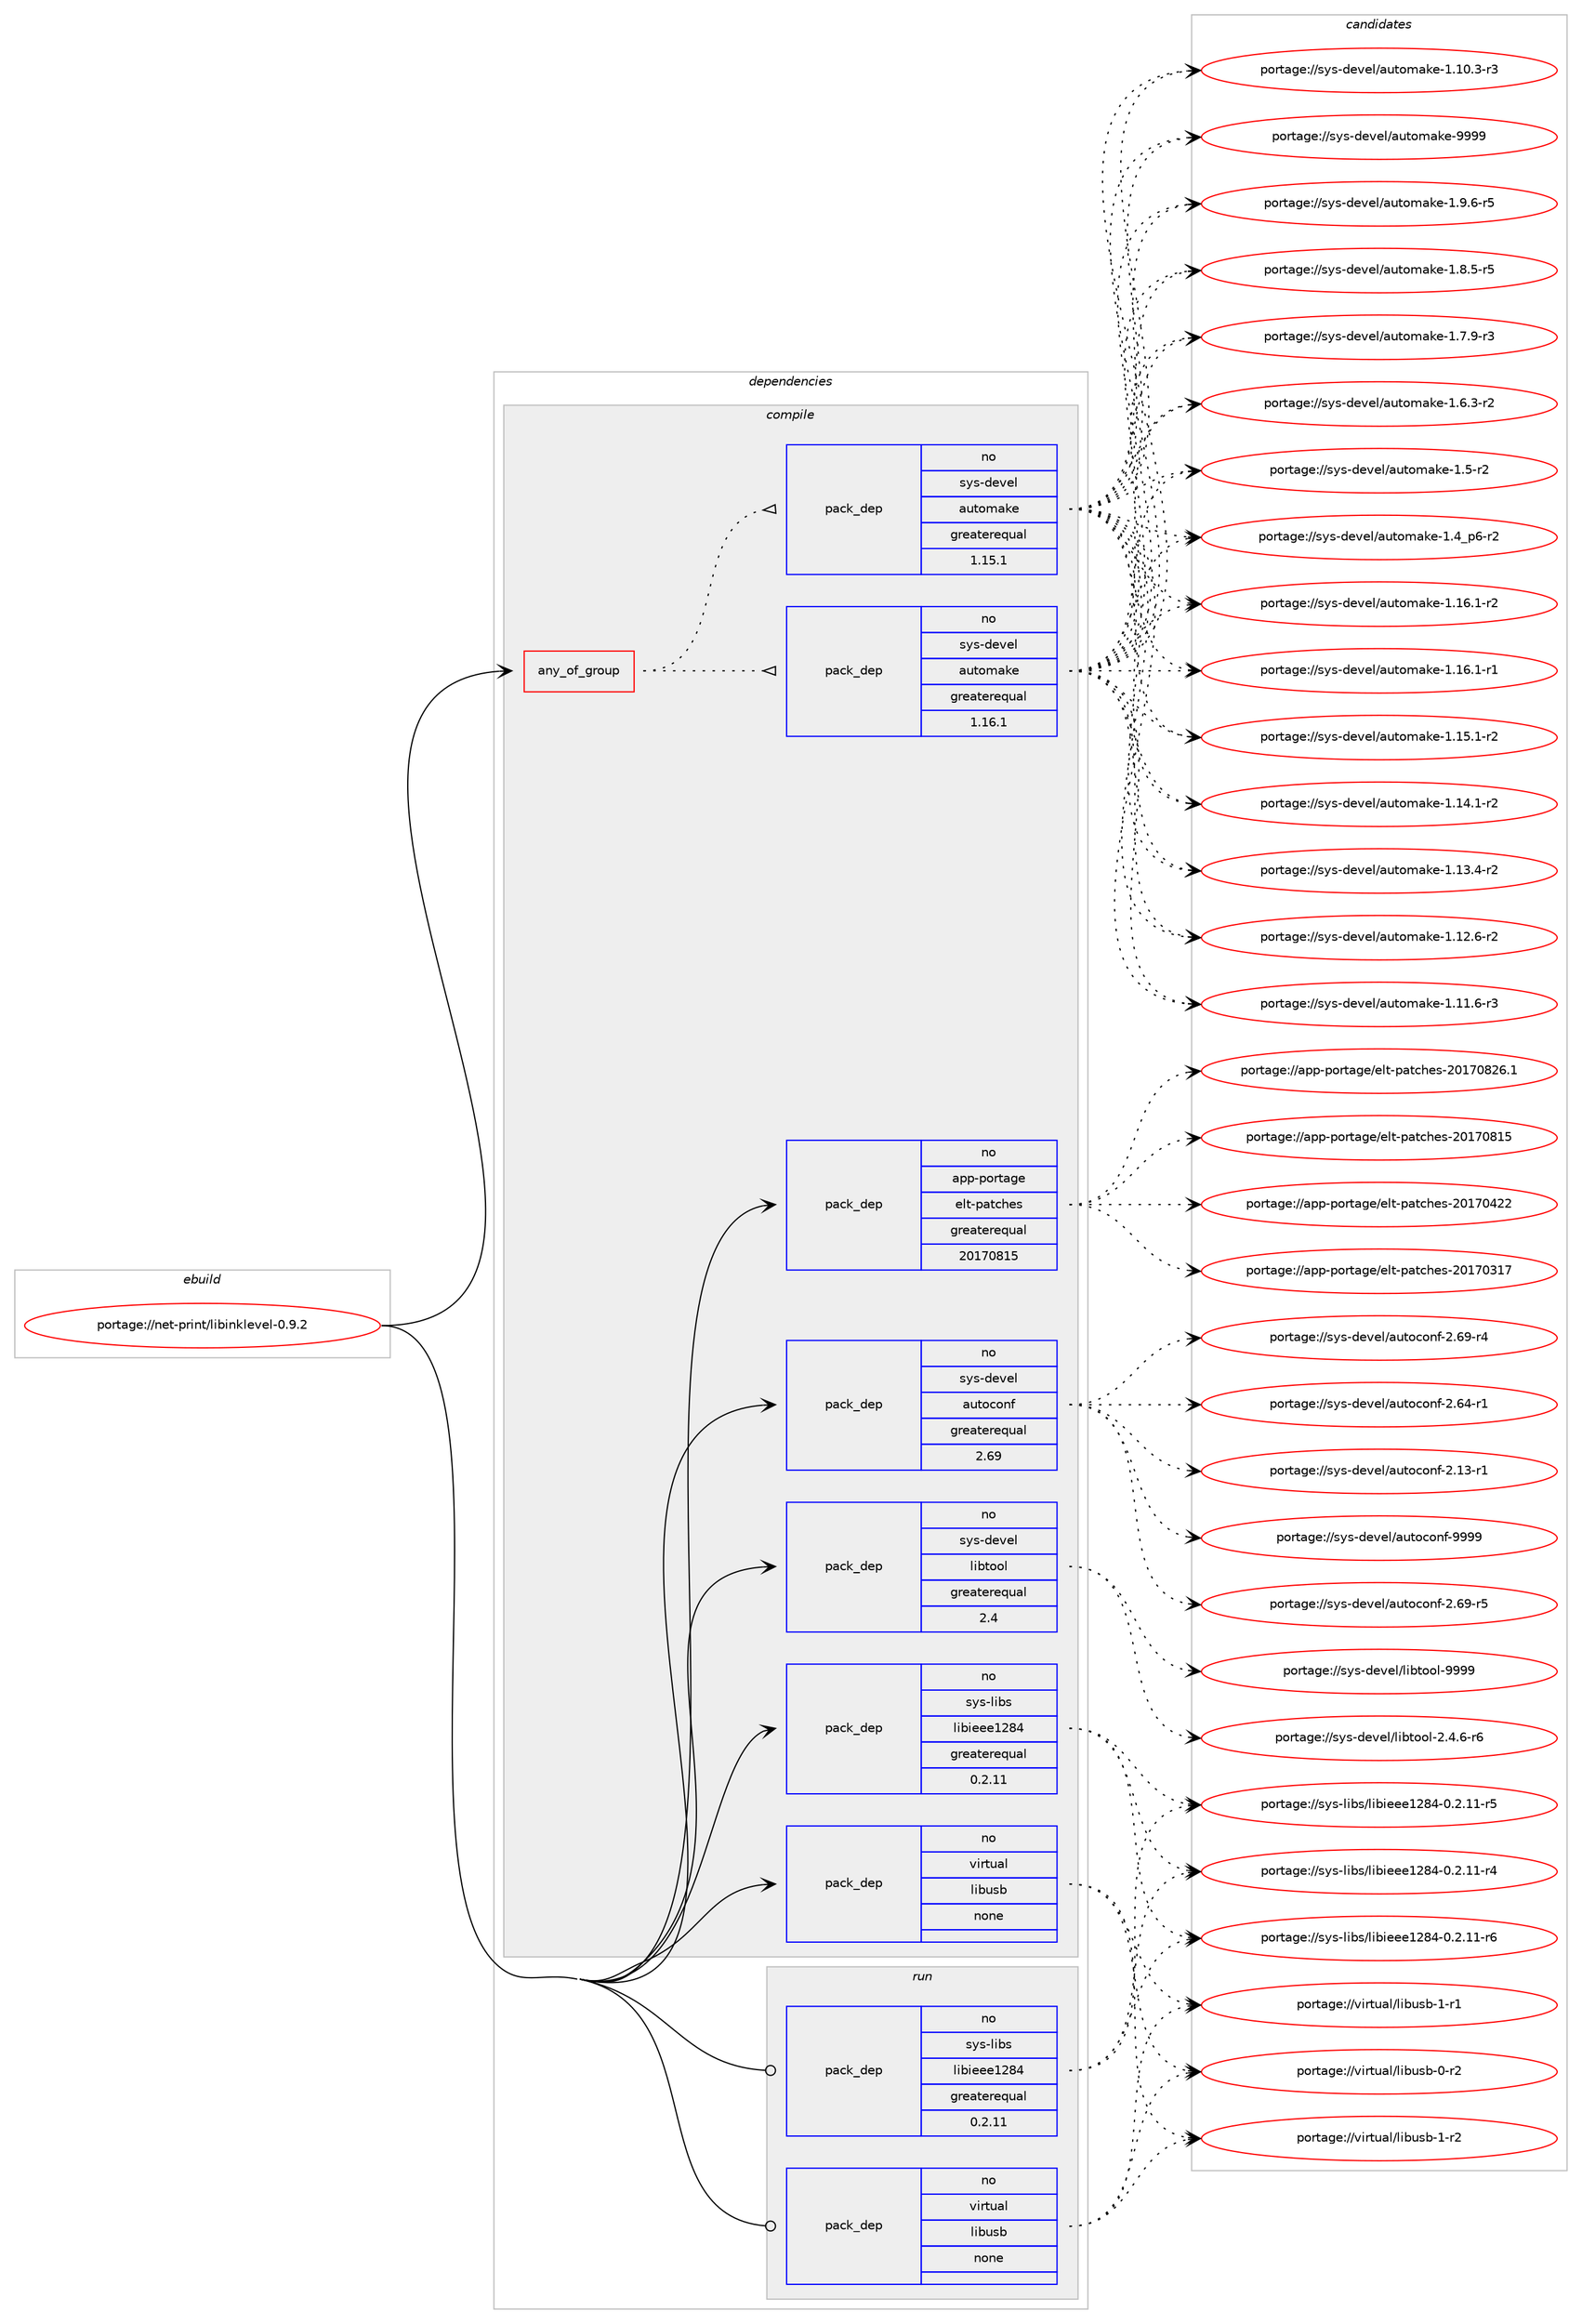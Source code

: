 digraph prolog {

# *************
# Graph options
# *************

newrank=true;
concentrate=true;
compound=true;
graph [rankdir=LR,fontname=Helvetica,fontsize=10,ranksep=1.5];#, ranksep=2.5, nodesep=0.2];
edge  [arrowhead=vee];
node  [fontname=Helvetica,fontsize=10];

# **********
# The ebuild
# **********

subgraph cluster_leftcol {
color=gray;
rank=same;
label=<<i>ebuild</i>>;
id [label="portage://net-print/libinklevel-0.9.2", color=red, width=4, href="../net-print/libinklevel-0.9.2.svg"];
}

# ****************
# The dependencies
# ****************

subgraph cluster_midcol {
color=gray;
label=<<i>dependencies</i>>;
subgraph cluster_compile {
fillcolor="#eeeeee";
style=filled;
label=<<i>compile</i>>;
subgraph any1480 {
dependency77115 [label=<<TABLE BORDER="0" CELLBORDER="1" CELLSPACING="0" CELLPADDING="4"><TR><TD CELLPADDING="10">any_of_group</TD></TR></TABLE>>, shape=none, color=red];subgraph pack59782 {
dependency77116 [label=<<TABLE BORDER="0" CELLBORDER="1" CELLSPACING="0" CELLPADDING="4" WIDTH="220"><TR><TD ROWSPAN="6" CELLPADDING="30">pack_dep</TD></TR><TR><TD WIDTH="110">no</TD></TR><TR><TD>sys-devel</TD></TR><TR><TD>automake</TD></TR><TR><TD>greaterequal</TD></TR><TR><TD>1.16.1</TD></TR></TABLE>>, shape=none, color=blue];
}
dependency77115:e -> dependency77116:w [weight=20,style="dotted",arrowhead="oinv"];
subgraph pack59783 {
dependency77117 [label=<<TABLE BORDER="0" CELLBORDER="1" CELLSPACING="0" CELLPADDING="4" WIDTH="220"><TR><TD ROWSPAN="6" CELLPADDING="30">pack_dep</TD></TR><TR><TD WIDTH="110">no</TD></TR><TR><TD>sys-devel</TD></TR><TR><TD>automake</TD></TR><TR><TD>greaterequal</TD></TR><TR><TD>1.15.1</TD></TR></TABLE>>, shape=none, color=blue];
}
dependency77115:e -> dependency77117:w [weight=20,style="dotted",arrowhead="oinv"];
}
id:e -> dependency77115:w [weight=20,style="solid",arrowhead="vee"];
subgraph pack59784 {
dependency77118 [label=<<TABLE BORDER="0" CELLBORDER="1" CELLSPACING="0" CELLPADDING="4" WIDTH="220"><TR><TD ROWSPAN="6" CELLPADDING="30">pack_dep</TD></TR><TR><TD WIDTH="110">no</TD></TR><TR><TD>app-portage</TD></TR><TR><TD>elt-patches</TD></TR><TR><TD>greaterequal</TD></TR><TR><TD>20170815</TD></TR></TABLE>>, shape=none, color=blue];
}
id:e -> dependency77118:w [weight=20,style="solid",arrowhead="vee"];
subgraph pack59785 {
dependency77119 [label=<<TABLE BORDER="0" CELLBORDER="1" CELLSPACING="0" CELLPADDING="4" WIDTH="220"><TR><TD ROWSPAN="6" CELLPADDING="30">pack_dep</TD></TR><TR><TD WIDTH="110">no</TD></TR><TR><TD>sys-devel</TD></TR><TR><TD>autoconf</TD></TR><TR><TD>greaterequal</TD></TR><TR><TD>2.69</TD></TR></TABLE>>, shape=none, color=blue];
}
id:e -> dependency77119:w [weight=20,style="solid",arrowhead="vee"];
subgraph pack59786 {
dependency77120 [label=<<TABLE BORDER="0" CELLBORDER="1" CELLSPACING="0" CELLPADDING="4" WIDTH="220"><TR><TD ROWSPAN="6" CELLPADDING="30">pack_dep</TD></TR><TR><TD WIDTH="110">no</TD></TR><TR><TD>sys-devel</TD></TR><TR><TD>libtool</TD></TR><TR><TD>greaterequal</TD></TR><TR><TD>2.4</TD></TR></TABLE>>, shape=none, color=blue];
}
id:e -> dependency77120:w [weight=20,style="solid",arrowhead="vee"];
subgraph pack59787 {
dependency77121 [label=<<TABLE BORDER="0" CELLBORDER="1" CELLSPACING="0" CELLPADDING="4" WIDTH="220"><TR><TD ROWSPAN="6" CELLPADDING="30">pack_dep</TD></TR><TR><TD WIDTH="110">no</TD></TR><TR><TD>sys-libs</TD></TR><TR><TD>libieee1284</TD></TR><TR><TD>greaterequal</TD></TR><TR><TD>0.2.11</TD></TR></TABLE>>, shape=none, color=blue];
}
id:e -> dependency77121:w [weight=20,style="solid",arrowhead="vee"];
subgraph pack59788 {
dependency77122 [label=<<TABLE BORDER="0" CELLBORDER="1" CELLSPACING="0" CELLPADDING="4" WIDTH="220"><TR><TD ROWSPAN="6" CELLPADDING="30">pack_dep</TD></TR><TR><TD WIDTH="110">no</TD></TR><TR><TD>virtual</TD></TR><TR><TD>libusb</TD></TR><TR><TD>none</TD></TR><TR><TD></TD></TR></TABLE>>, shape=none, color=blue];
}
id:e -> dependency77122:w [weight=20,style="solid",arrowhead="vee"];
}
subgraph cluster_compileandrun {
fillcolor="#eeeeee";
style=filled;
label=<<i>compile and run</i>>;
}
subgraph cluster_run {
fillcolor="#eeeeee";
style=filled;
label=<<i>run</i>>;
subgraph pack59789 {
dependency77123 [label=<<TABLE BORDER="0" CELLBORDER="1" CELLSPACING="0" CELLPADDING="4" WIDTH="220"><TR><TD ROWSPAN="6" CELLPADDING="30">pack_dep</TD></TR><TR><TD WIDTH="110">no</TD></TR><TR><TD>sys-libs</TD></TR><TR><TD>libieee1284</TD></TR><TR><TD>greaterequal</TD></TR><TR><TD>0.2.11</TD></TR></TABLE>>, shape=none, color=blue];
}
id:e -> dependency77123:w [weight=20,style="solid",arrowhead="odot"];
subgraph pack59790 {
dependency77124 [label=<<TABLE BORDER="0" CELLBORDER="1" CELLSPACING="0" CELLPADDING="4" WIDTH="220"><TR><TD ROWSPAN="6" CELLPADDING="30">pack_dep</TD></TR><TR><TD WIDTH="110">no</TD></TR><TR><TD>virtual</TD></TR><TR><TD>libusb</TD></TR><TR><TD>none</TD></TR><TR><TD></TD></TR></TABLE>>, shape=none, color=blue];
}
id:e -> dependency77124:w [weight=20,style="solid",arrowhead="odot"];
}
}

# **************
# The candidates
# **************

subgraph cluster_choices {
rank=same;
color=gray;
label=<<i>candidates</i>>;

subgraph choice59782 {
color=black;
nodesep=1;
choice115121115451001011181011084797117116111109971071014557575757 [label="portage://sys-devel/automake-9999", color=red, width=4,href="../sys-devel/automake-9999.svg"];
choice115121115451001011181011084797117116111109971071014549465746544511453 [label="portage://sys-devel/automake-1.9.6-r5", color=red, width=4,href="../sys-devel/automake-1.9.6-r5.svg"];
choice115121115451001011181011084797117116111109971071014549465646534511453 [label="portage://sys-devel/automake-1.8.5-r5", color=red, width=4,href="../sys-devel/automake-1.8.5-r5.svg"];
choice115121115451001011181011084797117116111109971071014549465546574511451 [label="portage://sys-devel/automake-1.7.9-r3", color=red, width=4,href="../sys-devel/automake-1.7.9-r3.svg"];
choice115121115451001011181011084797117116111109971071014549465446514511450 [label="portage://sys-devel/automake-1.6.3-r2", color=red, width=4,href="../sys-devel/automake-1.6.3-r2.svg"];
choice11512111545100101118101108479711711611110997107101454946534511450 [label="portage://sys-devel/automake-1.5-r2", color=red, width=4,href="../sys-devel/automake-1.5-r2.svg"];
choice115121115451001011181011084797117116111109971071014549465295112544511450 [label="portage://sys-devel/automake-1.4_p6-r2", color=red, width=4,href="../sys-devel/automake-1.4_p6-r2.svg"];
choice11512111545100101118101108479711711611110997107101454946495446494511450 [label="portage://sys-devel/automake-1.16.1-r2", color=red, width=4,href="../sys-devel/automake-1.16.1-r2.svg"];
choice11512111545100101118101108479711711611110997107101454946495446494511449 [label="portage://sys-devel/automake-1.16.1-r1", color=red, width=4,href="../sys-devel/automake-1.16.1-r1.svg"];
choice11512111545100101118101108479711711611110997107101454946495346494511450 [label="portage://sys-devel/automake-1.15.1-r2", color=red, width=4,href="../sys-devel/automake-1.15.1-r2.svg"];
choice11512111545100101118101108479711711611110997107101454946495246494511450 [label="portage://sys-devel/automake-1.14.1-r2", color=red, width=4,href="../sys-devel/automake-1.14.1-r2.svg"];
choice11512111545100101118101108479711711611110997107101454946495146524511450 [label="portage://sys-devel/automake-1.13.4-r2", color=red, width=4,href="../sys-devel/automake-1.13.4-r2.svg"];
choice11512111545100101118101108479711711611110997107101454946495046544511450 [label="portage://sys-devel/automake-1.12.6-r2", color=red, width=4,href="../sys-devel/automake-1.12.6-r2.svg"];
choice11512111545100101118101108479711711611110997107101454946494946544511451 [label="portage://sys-devel/automake-1.11.6-r3", color=red, width=4,href="../sys-devel/automake-1.11.6-r3.svg"];
choice11512111545100101118101108479711711611110997107101454946494846514511451 [label="portage://sys-devel/automake-1.10.3-r3", color=red, width=4,href="../sys-devel/automake-1.10.3-r3.svg"];
dependency77116:e -> choice115121115451001011181011084797117116111109971071014557575757:w [style=dotted,weight="100"];
dependency77116:e -> choice115121115451001011181011084797117116111109971071014549465746544511453:w [style=dotted,weight="100"];
dependency77116:e -> choice115121115451001011181011084797117116111109971071014549465646534511453:w [style=dotted,weight="100"];
dependency77116:e -> choice115121115451001011181011084797117116111109971071014549465546574511451:w [style=dotted,weight="100"];
dependency77116:e -> choice115121115451001011181011084797117116111109971071014549465446514511450:w [style=dotted,weight="100"];
dependency77116:e -> choice11512111545100101118101108479711711611110997107101454946534511450:w [style=dotted,weight="100"];
dependency77116:e -> choice115121115451001011181011084797117116111109971071014549465295112544511450:w [style=dotted,weight="100"];
dependency77116:e -> choice11512111545100101118101108479711711611110997107101454946495446494511450:w [style=dotted,weight="100"];
dependency77116:e -> choice11512111545100101118101108479711711611110997107101454946495446494511449:w [style=dotted,weight="100"];
dependency77116:e -> choice11512111545100101118101108479711711611110997107101454946495346494511450:w [style=dotted,weight="100"];
dependency77116:e -> choice11512111545100101118101108479711711611110997107101454946495246494511450:w [style=dotted,weight="100"];
dependency77116:e -> choice11512111545100101118101108479711711611110997107101454946495146524511450:w [style=dotted,weight="100"];
dependency77116:e -> choice11512111545100101118101108479711711611110997107101454946495046544511450:w [style=dotted,weight="100"];
dependency77116:e -> choice11512111545100101118101108479711711611110997107101454946494946544511451:w [style=dotted,weight="100"];
dependency77116:e -> choice11512111545100101118101108479711711611110997107101454946494846514511451:w [style=dotted,weight="100"];
}
subgraph choice59783 {
color=black;
nodesep=1;
choice115121115451001011181011084797117116111109971071014557575757 [label="portage://sys-devel/automake-9999", color=red, width=4,href="../sys-devel/automake-9999.svg"];
choice115121115451001011181011084797117116111109971071014549465746544511453 [label="portage://sys-devel/automake-1.9.6-r5", color=red, width=4,href="../sys-devel/automake-1.9.6-r5.svg"];
choice115121115451001011181011084797117116111109971071014549465646534511453 [label="portage://sys-devel/automake-1.8.5-r5", color=red, width=4,href="../sys-devel/automake-1.8.5-r5.svg"];
choice115121115451001011181011084797117116111109971071014549465546574511451 [label="portage://sys-devel/automake-1.7.9-r3", color=red, width=4,href="../sys-devel/automake-1.7.9-r3.svg"];
choice115121115451001011181011084797117116111109971071014549465446514511450 [label="portage://sys-devel/automake-1.6.3-r2", color=red, width=4,href="../sys-devel/automake-1.6.3-r2.svg"];
choice11512111545100101118101108479711711611110997107101454946534511450 [label="portage://sys-devel/automake-1.5-r2", color=red, width=4,href="../sys-devel/automake-1.5-r2.svg"];
choice115121115451001011181011084797117116111109971071014549465295112544511450 [label="portage://sys-devel/automake-1.4_p6-r2", color=red, width=4,href="../sys-devel/automake-1.4_p6-r2.svg"];
choice11512111545100101118101108479711711611110997107101454946495446494511450 [label="portage://sys-devel/automake-1.16.1-r2", color=red, width=4,href="../sys-devel/automake-1.16.1-r2.svg"];
choice11512111545100101118101108479711711611110997107101454946495446494511449 [label="portage://sys-devel/automake-1.16.1-r1", color=red, width=4,href="../sys-devel/automake-1.16.1-r1.svg"];
choice11512111545100101118101108479711711611110997107101454946495346494511450 [label="portage://sys-devel/automake-1.15.1-r2", color=red, width=4,href="../sys-devel/automake-1.15.1-r2.svg"];
choice11512111545100101118101108479711711611110997107101454946495246494511450 [label="portage://sys-devel/automake-1.14.1-r2", color=red, width=4,href="../sys-devel/automake-1.14.1-r2.svg"];
choice11512111545100101118101108479711711611110997107101454946495146524511450 [label="portage://sys-devel/automake-1.13.4-r2", color=red, width=4,href="../sys-devel/automake-1.13.4-r2.svg"];
choice11512111545100101118101108479711711611110997107101454946495046544511450 [label="portage://sys-devel/automake-1.12.6-r2", color=red, width=4,href="../sys-devel/automake-1.12.6-r2.svg"];
choice11512111545100101118101108479711711611110997107101454946494946544511451 [label="portage://sys-devel/automake-1.11.6-r3", color=red, width=4,href="../sys-devel/automake-1.11.6-r3.svg"];
choice11512111545100101118101108479711711611110997107101454946494846514511451 [label="portage://sys-devel/automake-1.10.3-r3", color=red, width=4,href="../sys-devel/automake-1.10.3-r3.svg"];
dependency77117:e -> choice115121115451001011181011084797117116111109971071014557575757:w [style=dotted,weight="100"];
dependency77117:e -> choice115121115451001011181011084797117116111109971071014549465746544511453:w [style=dotted,weight="100"];
dependency77117:e -> choice115121115451001011181011084797117116111109971071014549465646534511453:w [style=dotted,weight="100"];
dependency77117:e -> choice115121115451001011181011084797117116111109971071014549465546574511451:w [style=dotted,weight="100"];
dependency77117:e -> choice115121115451001011181011084797117116111109971071014549465446514511450:w [style=dotted,weight="100"];
dependency77117:e -> choice11512111545100101118101108479711711611110997107101454946534511450:w [style=dotted,weight="100"];
dependency77117:e -> choice115121115451001011181011084797117116111109971071014549465295112544511450:w [style=dotted,weight="100"];
dependency77117:e -> choice11512111545100101118101108479711711611110997107101454946495446494511450:w [style=dotted,weight="100"];
dependency77117:e -> choice11512111545100101118101108479711711611110997107101454946495446494511449:w [style=dotted,weight="100"];
dependency77117:e -> choice11512111545100101118101108479711711611110997107101454946495346494511450:w [style=dotted,weight="100"];
dependency77117:e -> choice11512111545100101118101108479711711611110997107101454946495246494511450:w [style=dotted,weight="100"];
dependency77117:e -> choice11512111545100101118101108479711711611110997107101454946495146524511450:w [style=dotted,weight="100"];
dependency77117:e -> choice11512111545100101118101108479711711611110997107101454946495046544511450:w [style=dotted,weight="100"];
dependency77117:e -> choice11512111545100101118101108479711711611110997107101454946494946544511451:w [style=dotted,weight="100"];
dependency77117:e -> choice11512111545100101118101108479711711611110997107101454946494846514511451:w [style=dotted,weight="100"];
}
subgraph choice59784 {
color=black;
nodesep=1;
choice971121124511211111411697103101471011081164511297116991041011154550484955485650544649 [label="portage://app-portage/elt-patches-20170826.1", color=red, width=4,href="../app-portage/elt-patches-20170826.1.svg"];
choice97112112451121111141169710310147101108116451129711699104101115455048495548564953 [label="portage://app-portage/elt-patches-20170815", color=red, width=4,href="../app-portage/elt-patches-20170815.svg"];
choice97112112451121111141169710310147101108116451129711699104101115455048495548525050 [label="portage://app-portage/elt-patches-20170422", color=red, width=4,href="../app-portage/elt-patches-20170422.svg"];
choice97112112451121111141169710310147101108116451129711699104101115455048495548514955 [label="portage://app-portage/elt-patches-20170317", color=red, width=4,href="../app-portage/elt-patches-20170317.svg"];
dependency77118:e -> choice971121124511211111411697103101471011081164511297116991041011154550484955485650544649:w [style=dotted,weight="100"];
dependency77118:e -> choice97112112451121111141169710310147101108116451129711699104101115455048495548564953:w [style=dotted,weight="100"];
dependency77118:e -> choice97112112451121111141169710310147101108116451129711699104101115455048495548525050:w [style=dotted,weight="100"];
dependency77118:e -> choice97112112451121111141169710310147101108116451129711699104101115455048495548514955:w [style=dotted,weight="100"];
}
subgraph choice59785 {
color=black;
nodesep=1;
choice115121115451001011181011084797117116111991111101024557575757 [label="portage://sys-devel/autoconf-9999", color=red, width=4,href="../sys-devel/autoconf-9999.svg"];
choice1151211154510010111810110847971171161119911111010245504654574511453 [label="portage://sys-devel/autoconf-2.69-r5", color=red, width=4,href="../sys-devel/autoconf-2.69-r5.svg"];
choice1151211154510010111810110847971171161119911111010245504654574511452 [label="portage://sys-devel/autoconf-2.69-r4", color=red, width=4,href="../sys-devel/autoconf-2.69-r4.svg"];
choice1151211154510010111810110847971171161119911111010245504654524511449 [label="portage://sys-devel/autoconf-2.64-r1", color=red, width=4,href="../sys-devel/autoconf-2.64-r1.svg"];
choice1151211154510010111810110847971171161119911111010245504649514511449 [label="portage://sys-devel/autoconf-2.13-r1", color=red, width=4,href="../sys-devel/autoconf-2.13-r1.svg"];
dependency77119:e -> choice115121115451001011181011084797117116111991111101024557575757:w [style=dotted,weight="100"];
dependency77119:e -> choice1151211154510010111810110847971171161119911111010245504654574511453:w [style=dotted,weight="100"];
dependency77119:e -> choice1151211154510010111810110847971171161119911111010245504654574511452:w [style=dotted,weight="100"];
dependency77119:e -> choice1151211154510010111810110847971171161119911111010245504654524511449:w [style=dotted,weight="100"];
dependency77119:e -> choice1151211154510010111810110847971171161119911111010245504649514511449:w [style=dotted,weight="100"];
}
subgraph choice59786 {
color=black;
nodesep=1;
choice1151211154510010111810110847108105981161111111084557575757 [label="portage://sys-devel/libtool-9999", color=red, width=4,href="../sys-devel/libtool-9999.svg"];
choice1151211154510010111810110847108105981161111111084550465246544511454 [label="portage://sys-devel/libtool-2.4.6-r6", color=red, width=4,href="../sys-devel/libtool-2.4.6-r6.svg"];
dependency77120:e -> choice1151211154510010111810110847108105981161111111084557575757:w [style=dotted,weight="100"];
dependency77120:e -> choice1151211154510010111810110847108105981161111111084550465246544511454:w [style=dotted,weight="100"];
}
subgraph choice59787 {
color=black;
nodesep=1;
choice1151211154510810598115471081059810510110110149505652454846504649494511454 [label="portage://sys-libs/libieee1284-0.2.11-r6", color=red, width=4,href="../sys-libs/libieee1284-0.2.11-r6.svg"];
choice1151211154510810598115471081059810510110110149505652454846504649494511453 [label="portage://sys-libs/libieee1284-0.2.11-r5", color=red, width=4,href="../sys-libs/libieee1284-0.2.11-r5.svg"];
choice1151211154510810598115471081059810510110110149505652454846504649494511452 [label="portage://sys-libs/libieee1284-0.2.11-r4", color=red, width=4,href="../sys-libs/libieee1284-0.2.11-r4.svg"];
dependency77121:e -> choice1151211154510810598115471081059810510110110149505652454846504649494511454:w [style=dotted,weight="100"];
dependency77121:e -> choice1151211154510810598115471081059810510110110149505652454846504649494511453:w [style=dotted,weight="100"];
dependency77121:e -> choice1151211154510810598115471081059810510110110149505652454846504649494511452:w [style=dotted,weight="100"];
}
subgraph choice59788 {
color=black;
nodesep=1;
choice1181051141161179710847108105981171159845494511450 [label="portage://virtual/libusb-1-r2", color=red, width=4,href="../virtual/libusb-1-r2.svg"];
choice1181051141161179710847108105981171159845494511449 [label="portage://virtual/libusb-1-r1", color=red, width=4,href="../virtual/libusb-1-r1.svg"];
choice1181051141161179710847108105981171159845484511450 [label="portage://virtual/libusb-0-r2", color=red, width=4,href="../virtual/libusb-0-r2.svg"];
dependency77122:e -> choice1181051141161179710847108105981171159845494511450:w [style=dotted,weight="100"];
dependency77122:e -> choice1181051141161179710847108105981171159845494511449:w [style=dotted,weight="100"];
dependency77122:e -> choice1181051141161179710847108105981171159845484511450:w [style=dotted,weight="100"];
}
subgraph choice59789 {
color=black;
nodesep=1;
choice1151211154510810598115471081059810510110110149505652454846504649494511454 [label="portage://sys-libs/libieee1284-0.2.11-r6", color=red, width=4,href="../sys-libs/libieee1284-0.2.11-r6.svg"];
choice1151211154510810598115471081059810510110110149505652454846504649494511453 [label="portage://sys-libs/libieee1284-0.2.11-r5", color=red, width=4,href="../sys-libs/libieee1284-0.2.11-r5.svg"];
choice1151211154510810598115471081059810510110110149505652454846504649494511452 [label="portage://sys-libs/libieee1284-0.2.11-r4", color=red, width=4,href="../sys-libs/libieee1284-0.2.11-r4.svg"];
dependency77123:e -> choice1151211154510810598115471081059810510110110149505652454846504649494511454:w [style=dotted,weight="100"];
dependency77123:e -> choice1151211154510810598115471081059810510110110149505652454846504649494511453:w [style=dotted,weight="100"];
dependency77123:e -> choice1151211154510810598115471081059810510110110149505652454846504649494511452:w [style=dotted,weight="100"];
}
subgraph choice59790 {
color=black;
nodesep=1;
choice1181051141161179710847108105981171159845494511450 [label="portage://virtual/libusb-1-r2", color=red, width=4,href="../virtual/libusb-1-r2.svg"];
choice1181051141161179710847108105981171159845494511449 [label="portage://virtual/libusb-1-r1", color=red, width=4,href="../virtual/libusb-1-r1.svg"];
choice1181051141161179710847108105981171159845484511450 [label="portage://virtual/libusb-0-r2", color=red, width=4,href="../virtual/libusb-0-r2.svg"];
dependency77124:e -> choice1181051141161179710847108105981171159845494511450:w [style=dotted,weight="100"];
dependency77124:e -> choice1181051141161179710847108105981171159845494511449:w [style=dotted,weight="100"];
dependency77124:e -> choice1181051141161179710847108105981171159845484511450:w [style=dotted,weight="100"];
}
}

}
